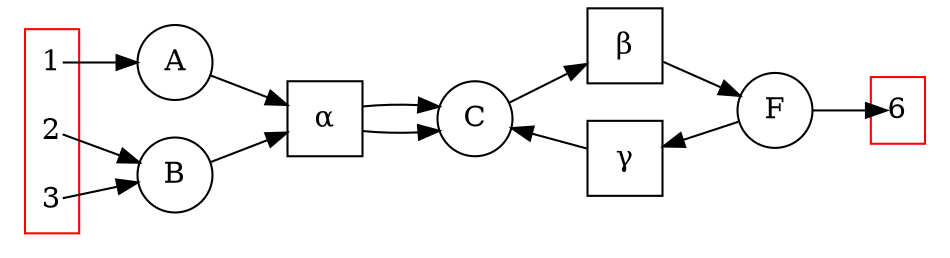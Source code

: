 digraph G {
rankdir=LR;

subgraph cluster_input {
  color=red
  node [shape=plain]
  1
  2
  3
}

{
  a [label="A" shape=circle];
  b [label="B" shape=circle];
  c [label="C" shape=circle];
  alpha [label=<&#945;> shape=square];
}

1 -> a
2 -> b
3 -> b
a -> alpha;
b -> alpha;
alpha -> c;
alpha -> c;

{
  f [label="F" shape=circle];
  { rank=same;
  beta [label=<&#946;> shape=square];
  gamma [label=<&#947;> shape=square];
  }
}

subgraph cluster_output {
  color=red
  node [shape=plain]
  6
}

c -> beta
beta -> f
f -> gamma
gamma -> c
f -> 6
}
